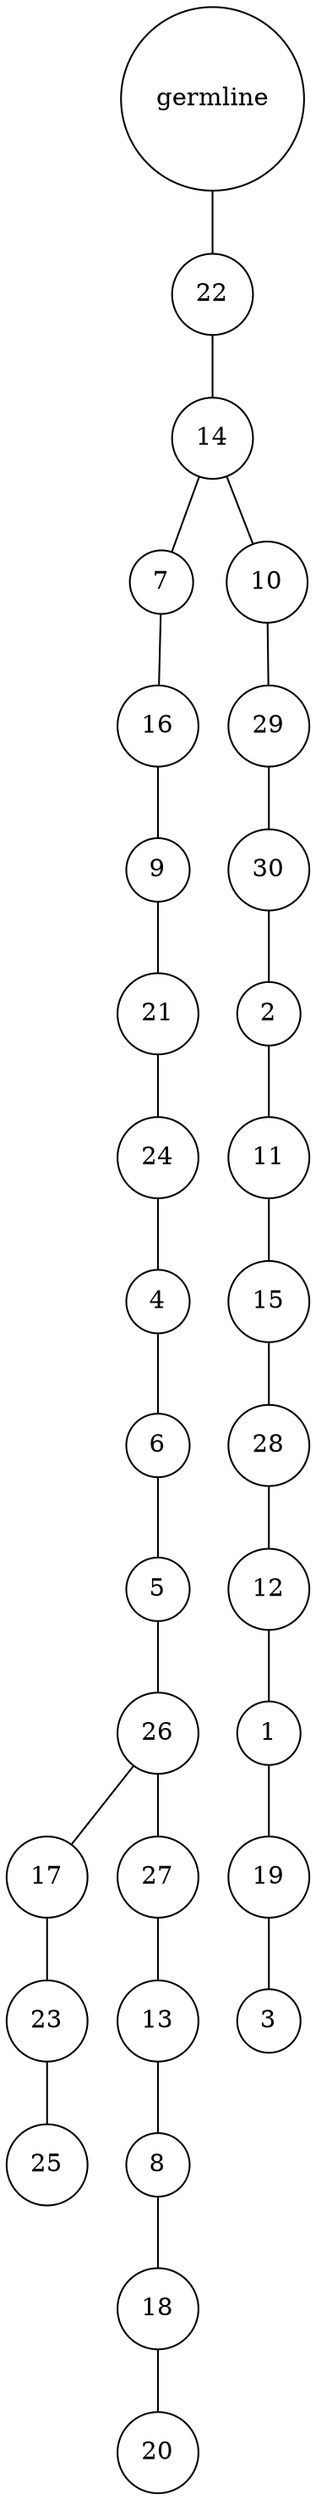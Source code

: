 graph {
	rankdir=UD;
	splines=line;
	node [shape=circle]
	"0x7fc833142400" [label="germline"];
	"0x7fc833142430" [label="22"];
	"0x7fc833142400" -- "0x7fc833142430" ;
	"0x7fc833142460" [label="14"];
	"0x7fc833142430" -- "0x7fc833142460" ;
	"0x7fc833142490" [label="7"];
	"0x7fc833142460" -- "0x7fc833142490" ;
	"0x7fc8331424c0" [label="16"];
	"0x7fc833142490" -- "0x7fc8331424c0" ;
	"0x7fc8331424f0" [label="9"];
	"0x7fc8331424c0" -- "0x7fc8331424f0" ;
	"0x7fc833142520" [label="21"];
	"0x7fc8331424f0" -- "0x7fc833142520" ;
	"0x7fc833142550" [label="24"];
	"0x7fc833142520" -- "0x7fc833142550" ;
	"0x7fc833142580" [label="4"];
	"0x7fc833142550" -- "0x7fc833142580" ;
	"0x7fc8331425b0" [label="6"];
	"0x7fc833142580" -- "0x7fc8331425b0" ;
	"0x7fc8331425e0" [label="5"];
	"0x7fc8331425b0" -- "0x7fc8331425e0" ;
	"0x7fc833142610" [label="26"];
	"0x7fc8331425e0" -- "0x7fc833142610" ;
	"0x7fc833142640" [label="17"];
	"0x7fc833142610" -- "0x7fc833142640" ;
	"0x7fc833142670" [label="23"];
	"0x7fc833142640" -- "0x7fc833142670" ;
	"0x7fc8331426a0" [label="25"];
	"0x7fc833142670" -- "0x7fc8331426a0" ;
	"0x7fc8331426d0" [label="27"];
	"0x7fc833142610" -- "0x7fc8331426d0" ;
	"0x7fc833142700" [label="13"];
	"0x7fc8331426d0" -- "0x7fc833142700" ;
	"0x7fc833142730" [label="8"];
	"0x7fc833142700" -- "0x7fc833142730" ;
	"0x7fc833142760" [label="18"];
	"0x7fc833142730" -- "0x7fc833142760" ;
	"0x7fc833142790" [label="20"];
	"0x7fc833142760" -- "0x7fc833142790" ;
	"0x7fc8331427c0" [label="10"];
	"0x7fc833142460" -- "0x7fc8331427c0" ;
	"0x7fc8331427f0" [label="29"];
	"0x7fc8331427c0" -- "0x7fc8331427f0" ;
	"0x7fc833142820" [label="30"];
	"0x7fc8331427f0" -- "0x7fc833142820" ;
	"0x7fc833142850" [label="2"];
	"0x7fc833142820" -- "0x7fc833142850" ;
	"0x7fc833142880" [label="11"];
	"0x7fc833142850" -- "0x7fc833142880" ;
	"0x7fc8331428b0" [label="15"];
	"0x7fc833142880" -- "0x7fc8331428b0" ;
	"0x7fc8331428e0" [label="28"];
	"0x7fc8331428b0" -- "0x7fc8331428e0" ;
	"0x7fc833142910" [label="12"];
	"0x7fc8331428e0" -- "0x7fc833142910" ;
	"0x7fc833142940" [label="1"];
	"0x7fc833142910" -- "0x7fc833142940" ;
	"0x7fc833142970" [label="19"];
	"0x7fc833142940" -- "0x7fc833142970" ;
	"0x7fc8331429a0" [label="3"];
	"0x7fc833142970" -- "0x7fc8331429a0" ;
}
